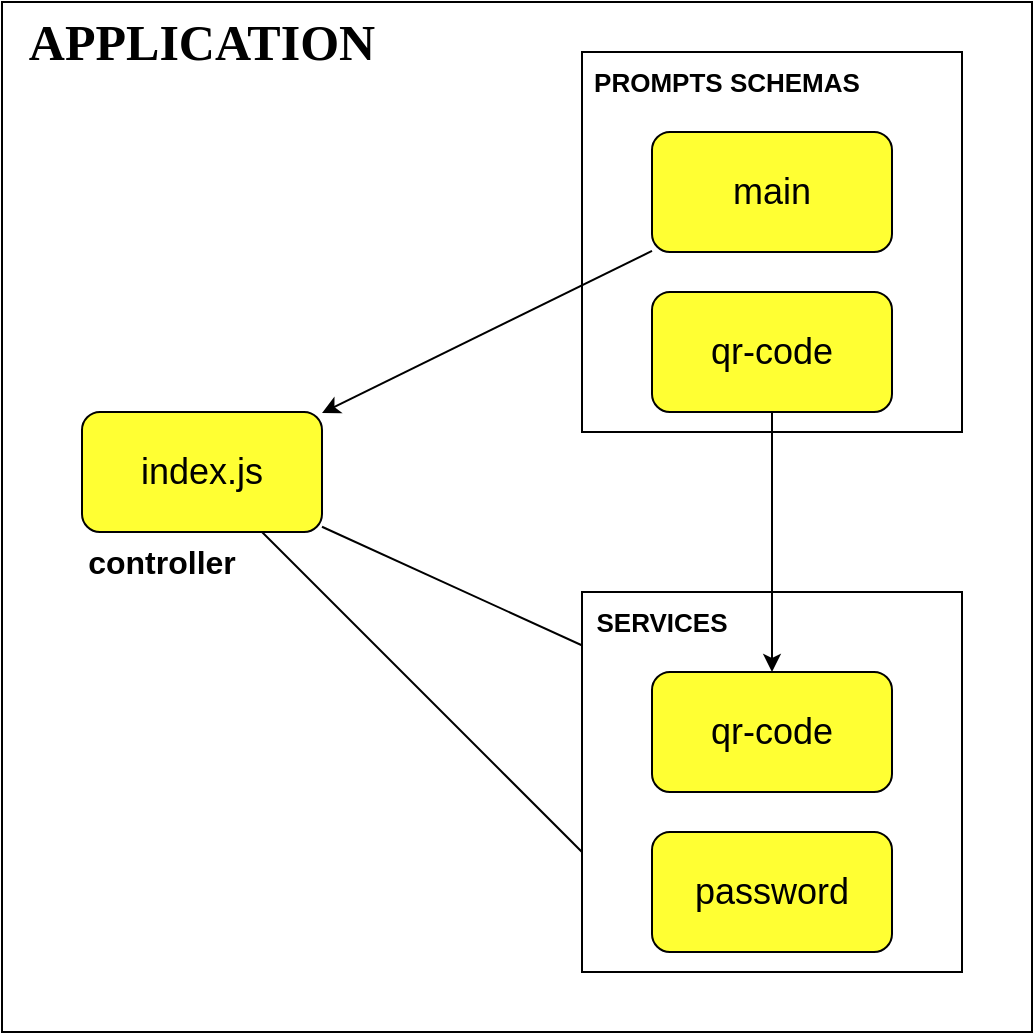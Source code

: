 <mxfile>
    <diagram id="cb95hb6moqV9i_1txV-j" name="Page-1">
        <mxGraphModel dx="1542" dy="866" grid="1" gridSize="10" guides="1" tooltips="1" connect="1" arrows="1" fold="1" page="1" pageScale="1" pageWidth="850" pageHeight="1100" math="0" shadow="0">
            <root>
                <mxCell id="0"/>
                <mxCell id="1" parent="0"/>
                <mxCell id="2" value="" style="whiteSpace=wrap;html=1;aspect=fixed;" vertex="1" parent="1">
                    <mxGeometry x="150" y="90" width="515" height="515" as="geometry"/>
                </mxCell>
                <mxCell id="38" style="edgeStyle=none;html=1;" edge="1" parent="1" source="3" target="5">
                    <mxGeometry relative="1" as="geometry"/>
                </mxCell>
                <mxCell id="39" style="edgeStyle=none;html=1;entryX=0;entryY=0.75;entryDx=0;entryDy=0;" edge="1" parent="1" source="3" target="6">
                    <mxGeometry relative="1" as="geometry"/>
                </mxCell>
                <mxCell id="3" value="&lt;font style=&quot;font-size: 18px; color: rgb(0, 0, 0);&quot;&gt;index.js&lt;/font&gt;" style="rounded=1;whiteSpace=wrap;html=1;fillColor=#FFFF33;strokeColor=light-dark(#000000,#6D5100);" vertex="1" parent="1">
                    <mxGeometry x="190" y="295" width="120" height="60" as="geometry"/>
                </mxCell>
                <mxCell id="4" value="" style="whiteSpace=wrap;html=1;aspect=fixed;" vertex="1" parent="1">
                    <mxGeometry x="440" y="385" width="190" height="190" as="geometry"/>
                </mxCell>
                <mxCell id="5" value="&lt;font style=&quot;font-size: 18px;&quot;&gt;qr-code&lt;/font&gt;" style="rounded=1;whiteSpace=wrap;html=1;fillColor=#FFFF33;" vertex="1" parent="1">
                    <mxGeometry x="475" y="425" width="120" height="60" as="geometry"/>
                </mxCell>
                <mxCell id="6" value="&lt;font style=&quot;font-size: 18px;&quot;&gt;password&lt;/font&gt;" style="rounded=1;whiteSpace=wrap;html=1;fillColor=#FFFF33;" vertex="1" parent="1">
                    <mxGeometry x="475" y="505" width="120" height="60" as="geometry"/>
                </mxCell>
                <mxCell id="29" value="&lt;font style=&quot;font-size: 13px;&quot;&gt;&lt;b&gt;SERVICES&lt;/b&gt;&lt;/font&gt;" style="text;html=1;align=center;verticalAlign=middle;whiteSpace=wrap;rounded=0;" vertex="1" parent="1">
                    <mxGeometry x="450" y="385" width="60" height="30" as="geometry"/>
                </mxCell>
                <mxCell id="32" value="" style="whiteSpace=wrap;html=1;aspect=fixed;" vertex="1" parent="1">
                    <mxGeometry x="440" y="115" width="190" height="190" as="geometry"/>
                </mxCell>
                <mxCell id="33" value="PROMPTS SCHEMAS" style="text;html=1;align=center;verticalAlign=middle;whiteSpace=wrap;rounded=0;fontSize=13;fontStyle=1" vertex="1" parent="1">
                    <mxGeometry x="440" y="115" width="145" height="30" as="geometry"/>
                </mxCell>
                <mxCell id="40" style="edgeStyle=none;html=1;" edge="1" parent="1" source="34" target="3">
                    <mxGeometry relative="1" as="geometry"/>
                </mxCell>
                <mxCell id="34" value="&lt;font style=&quot;font-size: 18px;&quot;&gt;main&lt;/font&gt;" style="rounded=1;whiteSpace=wrap;html=1;fillColor=#FFFF33;" vertex="1" parent="1">
                    <mxGeometry x="475" y="155" width="120" height="60" as="geometry"/>
                </mxCell>
                <mxCell id="37" style="edgeStyle=none;html=1;" edge="1" parent="1" source="35" target="5">
                    <mxGeometry relative="1" as="geometry"/>
                </mxCell>
                <mxCell id="35" value="&lt;font style=&quot;font-size: 18px;&quot;&gt;qr-code&lt;/font&gt;" style="rounded=1;whiteSpace=wrap;html=1;fillColor=#FFFF33;" vertex="1" parent="1">
                    <mxGeometry x="475" y="235" width="120" height="60" as="geometry"/>
                </mxCell>
                <mxCell id="41" value="&lt;b&gt;&lt;font style=&quot;font-size: 16px;&quot;&gt;controller&lt;/font&gt;&lt;/b&gt;" style="text;html=1;align=center;verticalAlign=middle;whiteSpace=wrap;rounded=0;" vertex="1" parent="1">
                    <mxGeometry x="200" y="355" width="60" height="30" as="geometry"/>
                </mxCell>
                <mxCell id="42" value="APPLICATION" style="text;html=1;align=center;verticalAlign=middle;whiteSpace=wrap;rounded=0;fillColor=none;fontFamily=Tahoma;fontStyle=1;fontSize=25;" vertex="1" parent="1">
                    <mxGeometry x="220" y="95" width="60" height="30" as="geometry"/>
                </mxCell>
            </root>
        </mxGraphModel>
    </diagram>
</mxfile>